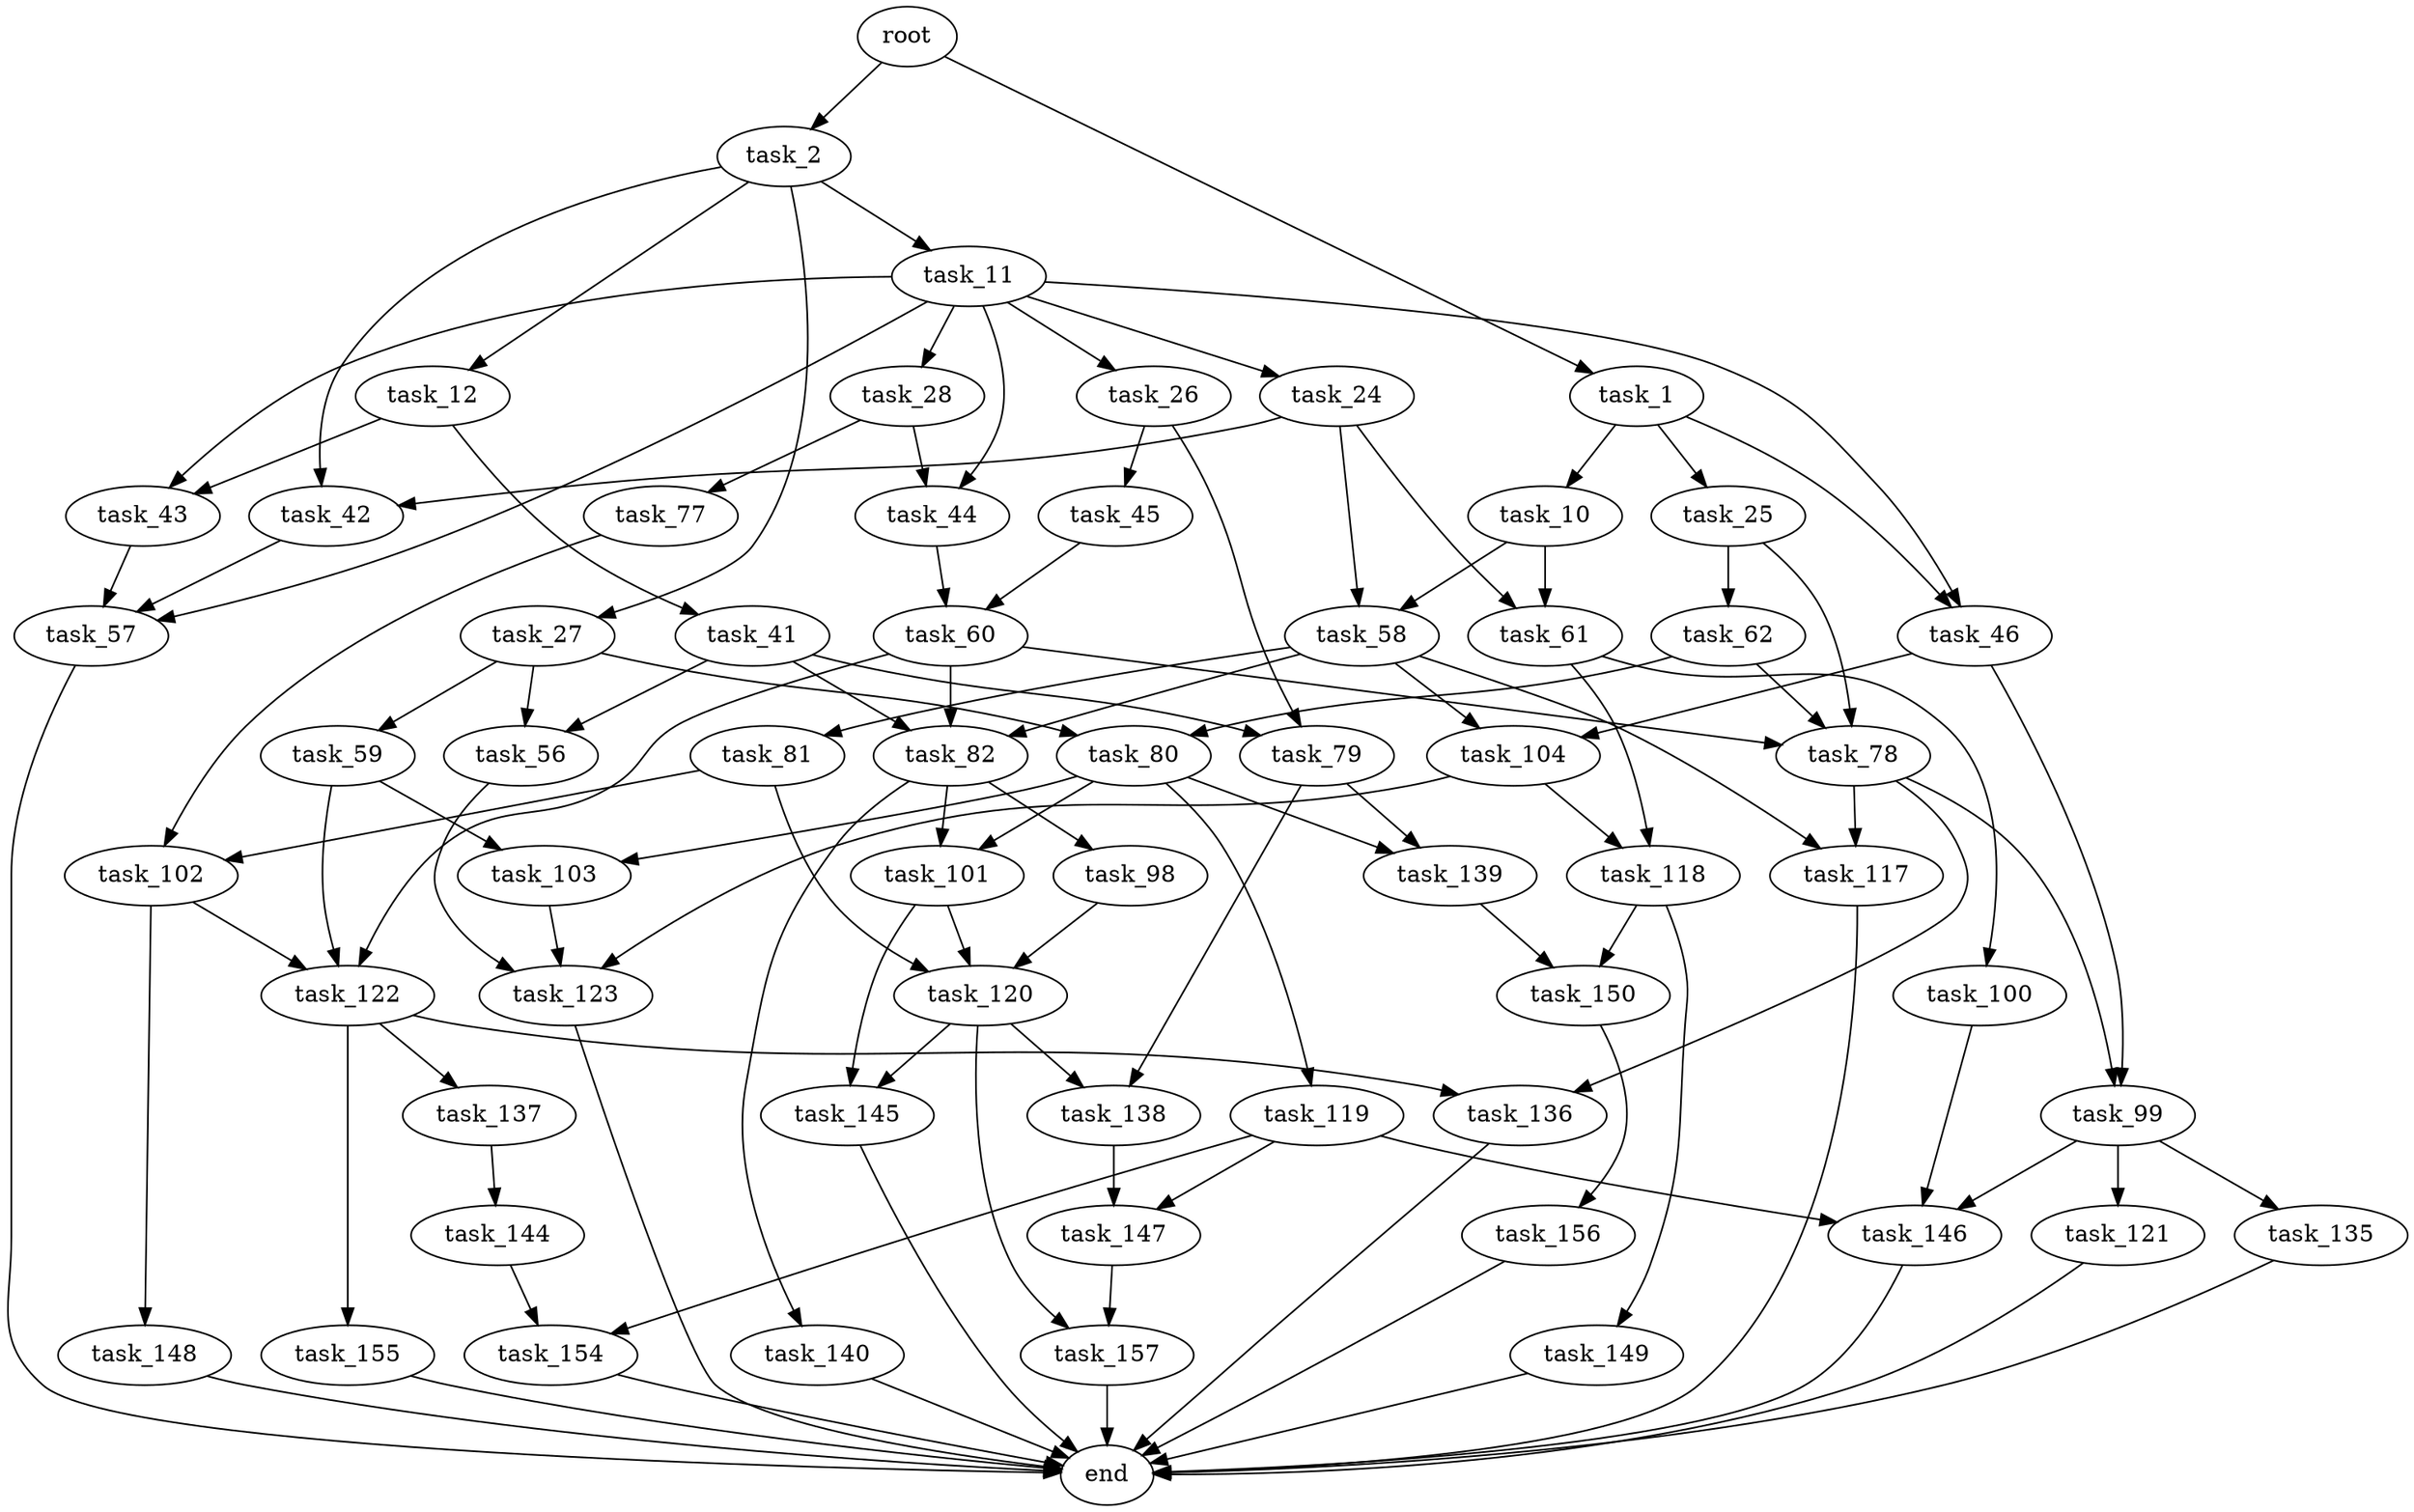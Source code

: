 digraph G {
  root [size="0.000000"];
  task_1 [size="782757789696.000000"];
  task_2 [size="782757789696.000000"];
  task_10 [size="68719476736.000000"];
  task_25 [size="36795806463.000000"];
  task_46 [size="782757789696.000000"];
  task_11 [size="27372067692.000000"];
  task_12 [size="127864258597.000000"];
  task_27 [size="4804391656.000000"];
  task_42 [size="68719476736.000000"];
  task_58 [size="549755813888.000000"];
  task_61 [size="16936056755.000000"];
  task_24 [size="231928233984.000000"];
  task_26 [size="11220733427.000000"];
  task_28 [size="782757789696.000000"];
  task_43 [size="549755813888.000000"];
  task_44 [size="28991029248.000000"];
  task_57 [size="1402736874.000000"];
  task_41 [size="34898460968.000000"];
  task_62 [size="76271871984.000000"];
  task_78 [size="6961709808.000000"];
  task_45 [size="274641294788.000000"];
  task_79 [size="139777905616.000000"];
  task_56 [size="188235665540.000000"];
  task_59 [size="146845566869.000000"];
  task_80 [size="1124887208036.000000"];
  task_77 [size="5792891898.000000"];
  task_82 [size="535514097040.000000"];
  task_60 [size="8589934592.000000"];
  task_99 [size="237838354676.000000"];
  task_104 [size="120215126633.000000"];
  task_123 [size="549755813888.000000"];
  end [size="0.000000"];
  task_81 [size="1414841521760.000000"];
  task_117 [size="5455172073.000000"];
  task_103 [size="28991029248.000000"];
  task_122 [size="22141988066.000000"];
  task_100 [size="259316627856.000000"];
  task_118 [size="5762105504.000000"];
  task_102 [size="112430015038.000000"];
  task_136 [size="118871613192.000000"];
  task_138 [size="26171036518.000000"];
  task_139 [size="22842372550.000000"];
  task_101 [size="164005907812.000000"];
  task_119 [size="178619436684.000000"];
  task_120 [size="46611122904.000000"];
  task_98 [size="391728970100.000000"];
  task_140 [size="549755813888.000000"];
  task_121 [size="3177909568.000000"];
  task_135 [size="25062977772.000000"];
  task_146 [size="260106911833.000000"];
  task_145 [size="782757789696.000000"];
  task_148 [size="141156816606.000000"];
  task_149 [size="296151967016.000000"];
  task_150 [size="11899311837.000000"];
  task_147 [size="110410707314.000000"];
  task_154 [size="46870633415.000000"];
  task_157 [size="1073741824000.000000"];
  task_137 [size="250885524812.000000"];
  task_155 [size="1073741824000.000000"];
  task_144 [size="68719476736.000000"];
  task_156 [size="280080737043.000000"];

  root -> task_1 [size="1.000000"];
  root -> task_2 [size="1.000000"];
  task_1 -> task_10 [size="679477248.000000"];
  task_1 -> task_25 [size="679477248.000000"];
  task_1 -> task_46 [size="679477248.000000"];
  task_2 -> task_11 [size="679477248.000000"];
  task_2 -> task_12 [size="679477248.000000"];
  task_2 -> task_27 [size="679477248.000000"];
  task_2 -> task_42 [size="679477248.000000"];
  task_10 -> task_58 [size="134217728.000000"];
  task_10 -> task_61 [size="134217728.000000"];
  task_25 -> task_62 [size="679477248.000000"];
  task_25 -> task_78 [size="679477248.000000"];
  task_46 -> task_99 [size="679477248.000000"];
  task_46 -> task_104 [size="679477248.000000"];
  task_11 -> task_24 [size="536870912.000000"];
  task_11 -> task_26 [size="536870912.000000"];
  task_11 -> task_28 [size="536870912.000000"];
  task_11 -> task_43 [size="536870912.000000"];
  task_11 -> task_44 [size="536870912.000000"];
  task_11 -> task_46 [size="536870912.000000"];
  task_11 -> task_57 [size="536870912.000000"];
  task_12 -> task_41 [size="411041792.000000"];
  task_12 -> task_43 [size="411041792.000000"];
  task_27 -> task_56 [size="75497472.000000"];
  task_27 -> task_59 [size="75497472.000000"];
  task_27 -> task_80 [size="75497472.000000"];
  task_42 -> task_57 [size="134217728.000000"];
  task_58 -> task_81 [size="536870912.000000"];
  task_58 -> task_82 [size="536870912.000000"];
  task_58 -> task_104 [size="536870912.000000"];
  task_58 -> task_117 [size="536870912.000000"];
  task_61 -> task_100 [size="679477248.000000"];
  task_61 -> task_118 [size="679477248.000000"];
  task_24 -> task_42 [size="301989888.000000"];
  task_24 -> task_58 [size="301989888.000000"];
  task_24 -> task_61 [size="301989888.000000"];
  task_26 -> task_45 [size="209715200.000000"];
  task_26 -> task_79 [size="209715200.000000"];
  task_28 -> task_44 [size="679477248.000000"];
  task_28 -> task_77 [size="679477248.000000"];
  task_43 -> task_57 [size="536870912.000000"];
  task_44 -> task_60 [size="75497472.000000"];
  task_57 -> end [size="1.000000"];
  task_41 -> task_56 [size="33554432.000000"];
  task_41 -> task_79 [size="33554432.000000"];
  task_41 -> task_82 [size="33554432.000000"];
  task_62 -> task_78 [size="75497472.000000"];
  task_62 -> task_80 [size="75497472.000000"];
  task_78 -> task_99 [size="301989888.000000"];
  task_78 -> task_117 [size="301989888.000000"];
  task_78 -> task_136 [size="301989888.000000"];
  task_45 -> task_60 [size="679477248.000000"];
  task_79 -> task_138 [size="301989888.000000"];
  task_79 -> task_139 [size="301989888.000000"];
  task_56 -> task_123 [size="536870912.000000"];
  task_59 -> task_103 [size="301989888.000000"];
  task_59 -> task_122 [size="301989888.000000"];
  task_80 -> task_101 [size="679477248.000000"];
  task_80 -> task_103 [size="679477248.000000"];
  task_80 -> task_119 [size="679477248.000000"];
  task_80 -> task_139 [size="679477248.000000"];
  task_77 -> task_102 [size="209715200.000000"];
  task_82 -> task_98 [size="536870912.000000"];
  task_82 -> task_101 [size="536870912.000000"];
  task_82 -> task_140 [size="536870912.000000"];
  task_60 -> task_78 [size="33554432.000000"];
  task_60 -> task_82 [size="33554432.000000"];
  task_60 -> task_122 [size="33554432.000000"];
  task_99 -> task_121 [size="536870912.000000"];
  task_99 -> task_135 [size="536870912.000000"];
  task_99 -> task_146 [size="536870912.000000"];
  task_104 -> task_118 [size="301989888.000000"];
  task_104 -> task_123 [size="301989888.000000"];
  task_123 -> end [size="1.000000"];
  task_81 -> task_102 [size="838860800.000000"];
  task_81 -> task_120 [size="838860800.000000"];
  task_117 -> end [size="1.000000"];
  task_103 -> task_123 [size="75497472.000000"];
  task_122 -> task_136 [size="33554432.000000"];
  task_122 -> task_137 [size="33554432.000000"];
  task_122 -> task_155 [size="33554432.000000"];
  task_100 -> task_146 [size="536870912.000000"];
  task_118 -> task_149 [size="209715200.000000"];
  task_118 -> task_150 [size="209715200.000000"];
  task_102 -> task_122 [size="411041792.000000"];
  task_102 -> task_148 [size="411041792.000000"];
  task_136 -> end [size="1.000000"];
  task_138 -> task_147 [size="536870912.000000"];
  task_139 -> task_150 [size="536870912.000000"];
  task_101 -> task_120 [size="301989888.000000"];
  task_101 -> task_145 [size="301989888.000000"];
  task_119 -> task_146 [size="134217728.000000"];
  task_119 -> task_147 [size="134217728.000000"];
  task_119 -> task_154 [size="134217728.000000"];
  task_120 -> task_138 [size="134217728.000000"];
  task_120 -> task_145 [size="134217728.000000"];
  task_120 -> task_157 [size="134217728.000000"];
  task_98 -> task_120 [size="536870912.000000"];
  task_140 -> end [size="1.000000"];
  task_121 -> end [size="1.000000"];
  task_135 -> end [size="1.000000"];
  task_146 -> end [size="1.000000"];
  task_145 -> end [size="1.000000"];
  task_148 -> end [size="1.000000"];
  task_149 -> end [size="1.000000"];
  task_150 -> task_156 [size="301989888.000000"];
  task_147 -> task_157 [size="209715200.000000"];
  task_154 -> end [size="1.000000"];
  task_157 -> end [size="1.000000"];
  task_137 -> task_144 [size="536870912.000000"];
  task_155 -> end [size="1.000000"];
  task_144 -> task_154 [size="134217728.000000"];
  task_156 -> end [size="1.000000"];
}
